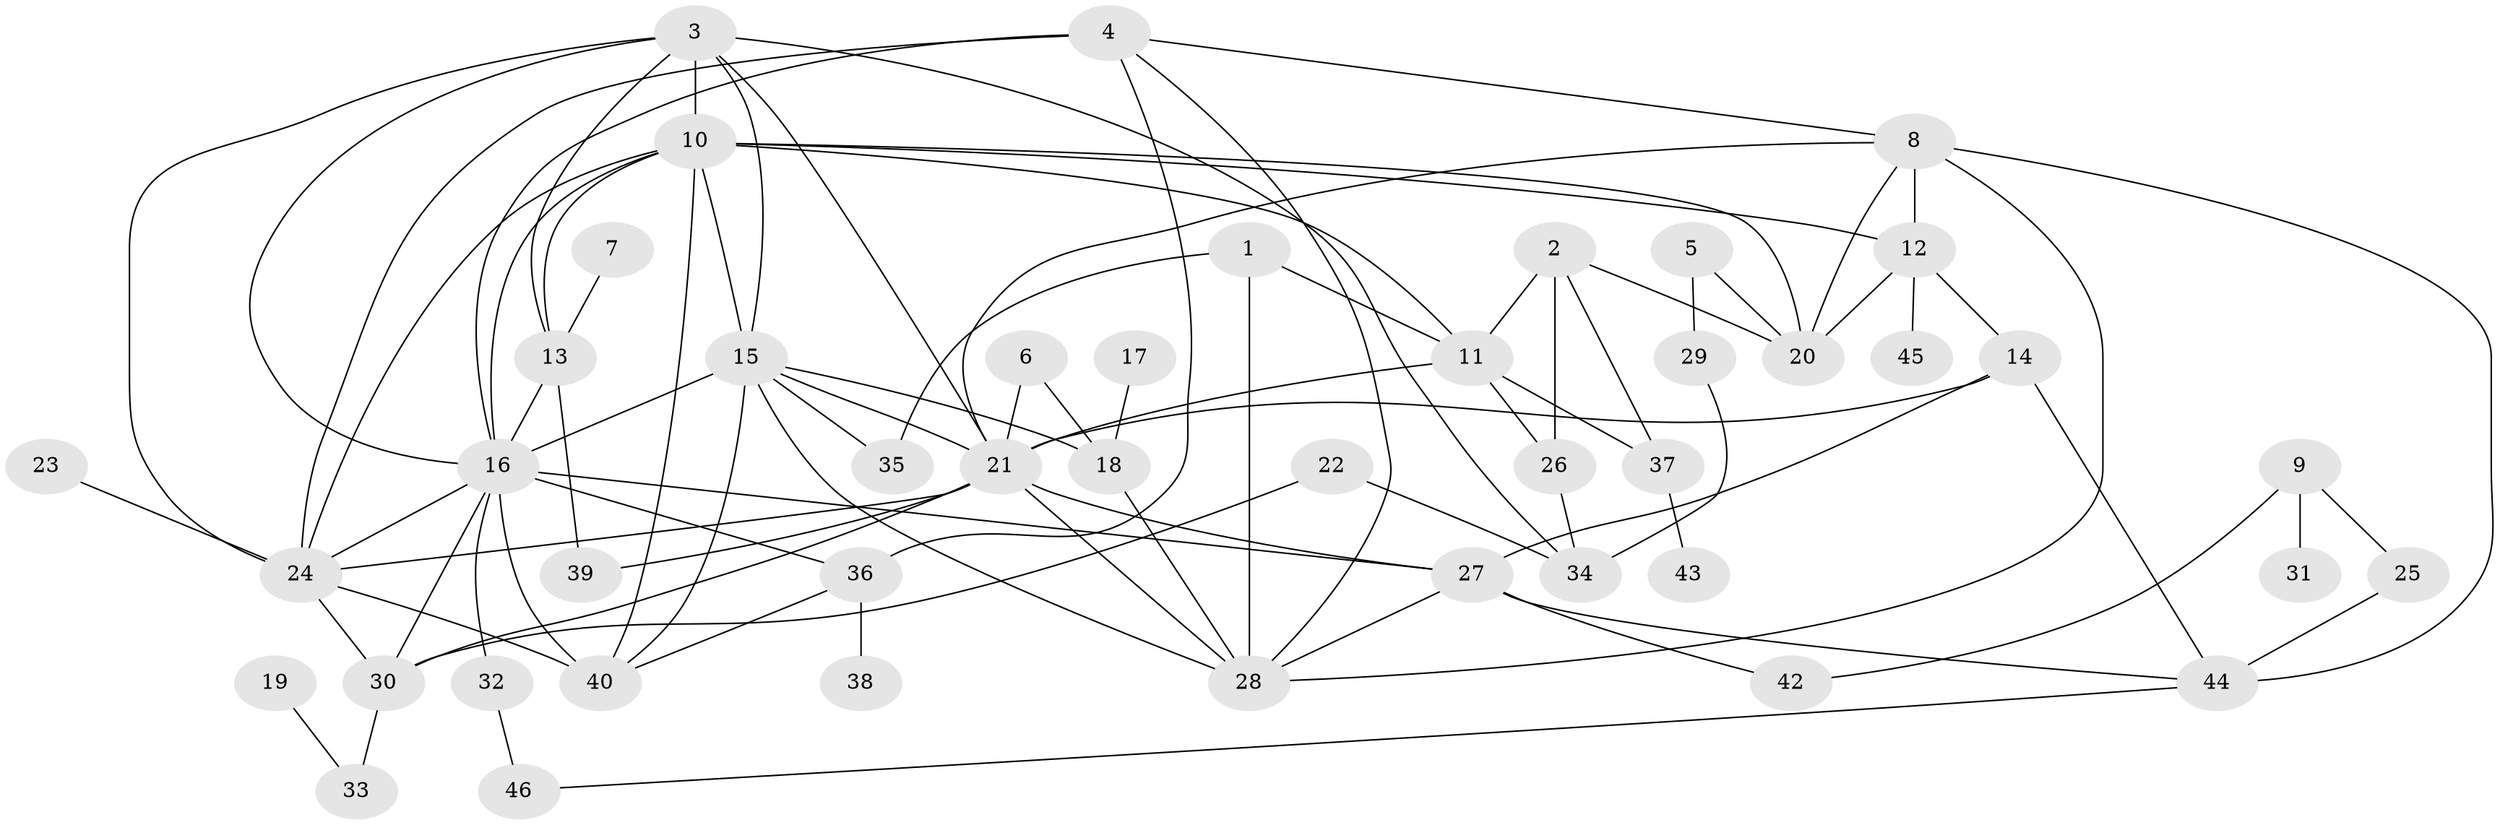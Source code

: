 // original degree distribution, {2: 0.24, 4: 0.21333333333333335, 5: 0.16, 1: 0.13333333333333333, 7: 0.04, 3: 0.12, 6: 0.08, 0: 0.013333333333333334}
// Generated by graph-tools (version 1.1) at 2025/48/03/04/25 22:48:08]
// undirected, 45 vertices, 88 edges
graph export_dot {
  node [color=gray90,style=filled];
  1;
  2;
  3;
  4;
  5;
  6;
  7;
  8;
  9;
  10;
  11;
  12;
  13;
  14;
  15;
  16;
  17;
  18;
  19;
  20;
  21;
  22;
  23;
  24;
  25;
  26;
  27;
  28;
  29;
  30;
  31;
  32;
  33;
  34;
  35;
  36;
  37;
  38;
  39;
  40;
  42;
  43;
  44;
  45;
  46;
  1 -- 11 [weight=1.0];
  1 -- 28 [weight=2.0];
  1 -- 35 [weight=1.0];
  2 -- 11 [weight=1.0];
  2 -- 20 [weight=1.0];
  2 -- 26 [weight=2.0];
  2 -- 37 [weight=1.0];
  3 -- 10 [weight=3.0];
  3 -- 13 [weight=1.0];
  3 -- 15 [weight=1.0];
  3 -- 16 [weight=1.0];
  3 -- 21 [weight=1.0];
  3 -- 24 [weight=2.0];
  3 -- 34 [weight=1.0];
  4 -- 8 [weight=1.0];
  4 -- 16 [weight=1.0];
  4 -- 24 [weight=1.0];
  4 -- 28 [weight=1.0];
  4 -- 36 [weight=1.0];
  5 -- 20 [weight=1.0];
  5 -- 29 [weight=1.0];
  6 -- 18 [weight=1.0];
  6 -- 21 [weight=1.0];
  7 -- 13 [weight=1.0];
  8 -- 12 [weight=1.0];
  8 -- 20 [weight=1.0];
  8 -- 21 [weight=1.0];
  8 -- 28 [weight=2.0];
  8 -- 44 [weight=1.0];
  9 -- 25 [weight=1.0];
  9 -- 31 [weight=1.0];
  9 -- 42 [weight=1.0];
  10 -- 11 [weight=1.0];
  10 -- 12 [weight=1.0];
  10 -- 13 [weight=1.0];
  10 -- 15 [weight=1.0];
  10 -- 16 [weight=1.0];
  10 -- 20 [weight=1.0];
  10 -- 24 [weight=1.0];
  10 -- 40 [weight=1.0];
  11 -- 21 [weight=1.0];
  11 -- 26 [weight=1.0];
  11 -- 37 [weight=1.0];
  12 -- 14 [weight=1.0];
  12 -- 20 [weight=1.0];
  12 -- 45 [weight=1.0];
  13 -- 16 [weight=1.0];
  13 -- 39 [weight=1.0];
  14 -- 21 [weight=1.0];
  14 -- 27 [weight=1.0];
  14 -- 44 [weight=1.0];
  15 -- 16 [weight=1.0];
  15 -- 18 [weight=2.0];
  15 -- 21 [weight=1.0];
  15 -- 28 [weight=2.0];
  15 -- 35 [weight=1.0];
  15 -- 40 [weight=1.0];
  16 -- 24 [weight=1.0];
  16 -- 27 [weight=1.0];
  16 -- 30 [weight=1.0];
  16 -- 32 [weight=1.0];
  16 -- 36 [weight=1.0];
  16 -- 40 [weight=2.0];
  17 -- 18 [weight=1.0];
  18 -- 28 [weight=1.0];
  19 -- 33 [weight=1.0];
  21 -- 24 [weight=1.0];
  21 -- 27 [weight=1.0];
  21 -- 28 [weight=2.0];
  21 -- 30 [weight=1.0];
  21 -- 39 [weight=1.0];
  22 -- 30 [weight=1.0];
  22 -- 34 [weight=1.0];
  23 -- 24 [weight=1.0];
  24 -- 30 [weight=1.0];
  24 -- 40 [weight=2.0];
  25 -- 44 [weight=1.0];
  26 -- 34 [weight=1.0];
  27 -- 28 [weight=1.0];
  27 -- 42 [weight=1.0];
  27 -- 44 [weight=1.0];
  29 -- 34 [weight=1.0];
  30 -- 33 [weight=1.0];
  32 -- 46 [weight=1.0];
  36 -- 38 [weight=1.0];
  36 -- 40 [weight=1.0];
  37 -- 43 [weight=1.0];
  44 -- 46 [weight=1.0];
}
